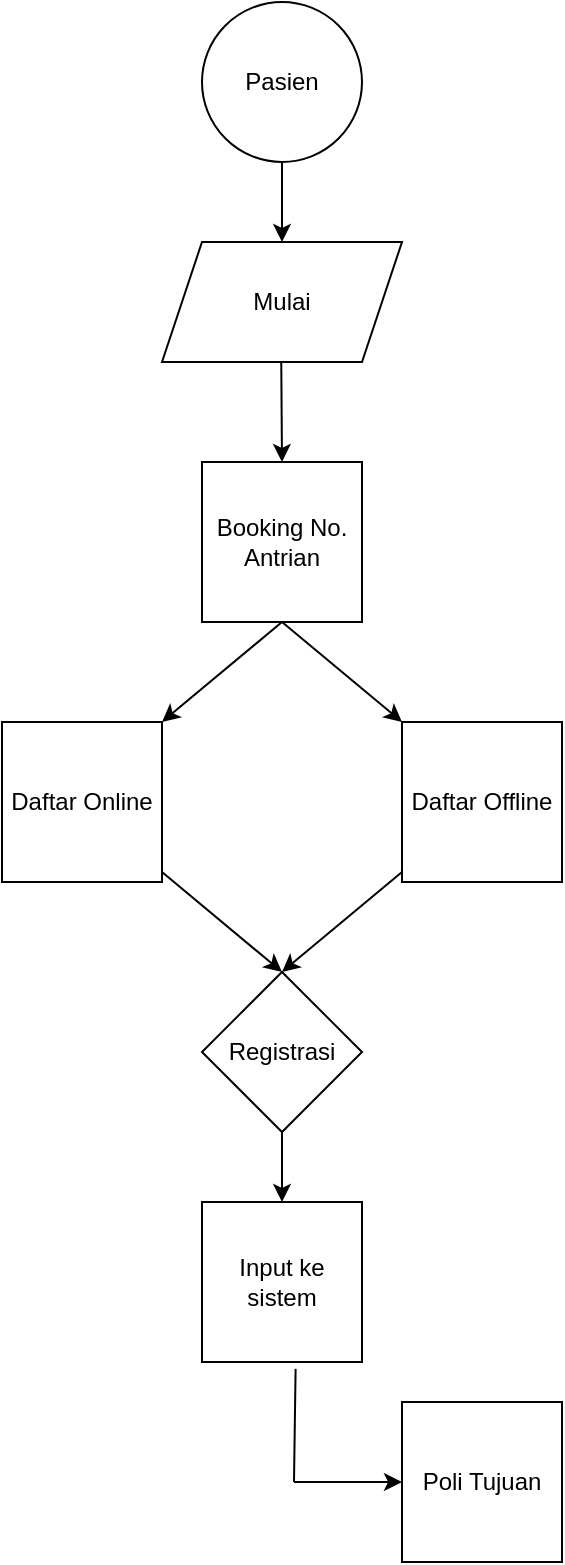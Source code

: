 <mxfile version="26.0.4">
  <diagram name="Halaman-1" id="yBtg3A-AdOgbG2JUocbB">
    <mxGraphModel dx="778" dy="457" grid="1" gridSize="10" guides="1" tooltips="1" connect="1" arrows="1" fold="1" page="1" pageScale="1" pageWidth="827" pageHeight="1169" math="0" shadow="0">
      <root>
        <mxCell id="0" />
        <mxCell id="1" parent="0" />
        <mxCell id="sFsSIYitZvSVejTHO7Mz-1" value="Pasien" style="ellipse;whiteSpace=wrap;html=1;aspect=fixed;" vertex="1" parent="1">
          <mxGeometry x="374" y="60" width="80" height="80" as="geometry" />
        </mxCell>
        <mxCell id="sFsSIYitZvSVejTHO7Mz-2" value="Mulai" style="shape=parallelogram;perimeter=parallelogramPerimeter;whiteSpace=wrap;html=1;fixedSize=1;" vertex="1" parent="1">
          <mxGeometry x="354" y="180" width="120" height="60" as="geometry" />
        </mxCell>
        <mxCell id="sFsSIYitZvSVejTHO7Mz-3" value="Booking No. Antrian" style="whiteSpace=wrap;html=1;aspect=fixed;" vertex="1" parent="1">
          <mxGeometry x="374" y="290" width="80" height="80" as="geometry" />
        </mxCell>
        <mxCell id="sFsSIYitZvSVejTHO7Mz-4" value="Daftar Online" style="whiteSpace=wrap;html=1;aspect=fixed;" vertex="1" parent="1">
          <mxGeometry x="274" y="420" width="80" height="80" as="geometry" />
        </mxCell>
        <mxCell id="sFsSIYitZvSVejTHO7Mz-5" value="Daftar Offline" style="whiteSpace=wrap;html=1;aspect=fixed;" vertex="1" parent="1">
          <mxGeometry x="474" y="420" width="80" height="80" as="geometry" />
        </mxCell>
        <mxCell id="sFsSIYitZvSVejTHO7Mz-18" style="edgeStyle=orthogonalEdgeStyle;rounded=0;orthogonalLoop=1;jettySize=auto;html=1;exitX=0.5;exitY=1;exitDx=0;exitDy=0;entryX=0.5;entryY=0;entryDx=0;entryDy=0;" edge="1" parent="1" source="sFsSIYitZvSVejTHO7Mz-6" target="sFsSIYitZvSVejTHO7Mz-7">
          <mxGeometry relative="1" as="geometry" />
        </mxCell>
        <mxCell id="sFsSIYitZvSVejTHO7Mz-6" value="Registrasi" style="rhombus;whiteSpace=wrap;html=1;" vertex="1" parent="1">
          <mxGeometry x="374" y="545" width="80" height="80" as="geometry" />
        </mxCell>
        <mxCell id="sFsSIYitZvSVejTHO7Mz-7" value="Input ke sistem" style="whiteSpace=wrap;html=1;aspect=fixed;" vertex="1" parent="1">
          <mxGeometry x="374" y="660" width="80" height="80" as="geometry" />
        </mxCell>
        <mxCell id="sFsSIYitZvSVejTHO7Mz-8" value="Poli Tujuan" style="whiteSpace=wrap;html=1;aspect=fixed;" vertex="1" parent="1">
          <mxGeometry x="474" y="760" width="80" height="80" as="geometry" />
        </mxCell>
        <mxCell id="sFsSIYitZvSVejTHO7Mz-9" value="" style="endArrow=classic;html=1;rounded=0;entryX=0.5;entryY=0;entryDx=0;entryDy=0;exitX=0.5;exitY=1;exitDx=0;exitDy=0;" edge="1" parent="1" source="sFsSIYitZvSVejTHO7Mz-1" target="sFsSIYitZvSVejTHO7Mz-2">
          <mxGeometry width="50" height="50" relative="1" as="geometry">
            <mxPoint x="389" y="180" as="sourcePoint" />
            <mxPoint x="439" y="130" as="targetPoint" />
          </mxGeometry>
        </mxCell>
        <mxCell id="sFsSIYitZvSVejTHO7Mz-10" value="" style="endArrow=classic;html=1;rounded=0;entryX=0.5;entryY=0;entryDx=0;entryDy=0;exitX=0.5;exitY=1;exitDx=0;exitDy=0;" edge="1" parent="1" target="sFsSIYitZvSVejTHO7Mz-3">
          <mxGeometry width="50" height="50" relative="1" as="geometry">
            <mxPoint x="413.63" y="240" as="sourcePoint" />
            <mxPoint x="413.63" y="280" as="targetPoint" />
          </mxGeometry>
        </mxCell>
        <mxCell id="sFsSIYitZvSVejTHO7Mz-12" value="" style="endArrow=classic;html=1;rounded=0;exitX=0.5;exitY=1;exitDx=0;exitDy=0;entryX=1;entryY=0;entryDx=0;entryDy=0;" edge="1" parent="1" source="sFsSIYitZvSVejTHO7Mz-3" target="sFsSIYitZvSVejTHO7Mz-4">
          <mxGeometry width="50" height="50" relative="1" as="geometry">
            <mxPoint x="324" y="410" as="sourcePoint" />
            <mxPoint x="390" y="410" as="targetPoint" />
          </mxGeometry>
        </mxCell>
        <mxCell id="sFsSIYitZvSVejTHO7Mz-13" value="" style="endArrow=classic;html=1;rounded=0;exitX=0.5;exitY=1;exitDx=0;exitDy=0;entryX=0;entryY=0;entryDx=0;entryDy=0;" edge="1" parent="1" source="sFsSIYitZvSVejTHO7Mz-3" target="sFsSIYitZvSVejTHO7Mz-5">
          <mxGeometry width="50" height="50" relative="1" as="geometry">
            <mxPoint x="480" y="370" as="sourcePoint" />
            <mxPoint x="420" y="420" as="targetPoint" />
          </mxGeometry>
        </mxCell>
        <mxCell id="sFsSIYitZvSVejTHO7Mz-16" value="" style="endArrow=classic;html=1;rounded=0;exitX=0.5;exitY=1;exitDx=0;exitDy=0;entryX=0;entryY=0;entryDx=0;entryDy=0;" edge="1" parent="1">
          <mxGeometry width="50" height="50" relative="1" as="geometry">
            <mxPoint x="354" y="495" as="sourcePoint" />
            <mxPoint x="414" y="545" as="targetPoint" />
          </mxGeometry>
        </mxCell>
        <mxCell id="sFsSIYitZvSVejTHO7Mz-17" value="" style="endArrow=classic;html=1;rounded=0;exitX=0.5;exitY=1;exitDx=0;exitDy=0;entryX=1;entryY=0;entryDx=0;entryDy=0;" edge="1" parent="1">
          <mxGeometry width="50" height="50" relative="1" as="geometry">
            <mxPoint x="474" y="495" as="sourcePoint" />
            <mxPoint x="414" y="545" as="targetPoint" />
          </mxGeometry>
        </mxCell>
        <mxCell id="sFsSIYitZvSVejTHO7Mz-21" value="" style="endArrow=classic;html=1;rounded=0;entryX=0;entryY=0.5;entryDx=0;entryDy=0;" edge="1" parent="1" target="sFsSIYitZvSVejTHO7Mz-8">
          <mxGeometry width="50" height="50" relative="1" as="geometry">
            <mxPoint x="420" y="800" as="sourcePoint" />
            <mxPoint x="439" y="770" as="targetPoint" />
          </mxGeometry>
        </mxCell>
        <mxCell id="sFsSIYitZvSVejTHO7Mz-22" value="" style="endArrow=none;html=1;rounded=0;entryX=0.585;entryY=1.043;entryDx=0;entryDy=0;entryPerimeter=0;" edge="1" parent="1" target="sFsSIYitZvSVejTHO7Mz-7">
          <mxGeometry width="50" height="50" relative="1" as="geometry">
            <mxPoint x="420" y="800" as="sourcePoint" />
            <mxPoint x="439" y="750" as="targetPoint" />
          </mxGeometry>
        </mxCell>
      </root>
    </mxGraphModel>
  </diagram>
</mxfile>

